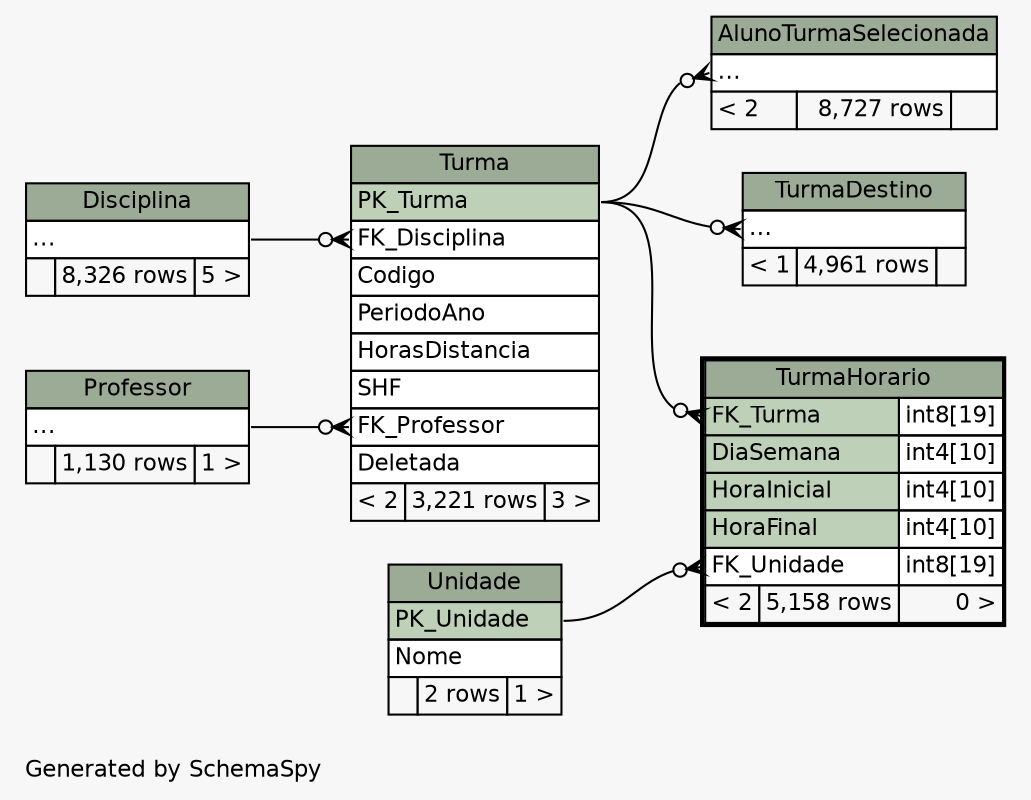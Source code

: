 // dot 2.36.0 on Linux 3.13.0-24-generic
// SchemaSpy rev 590
digraph "twoDegreesRelationshipsDiagram" {
  graph [
    rankdir="RL"
    bgcolor="#f7f7f7"
    label="\nGenerated by SchemaSpy"
    labeljust="l"
    nodesep="0.18"
    ranksep="0.46"
    fontname="Helvetica"
    fontsize="11"
  ];
  node [
    fontname="Helvetica"
    fontsize="11"
    shape="plaintext"
  ];
  edge [
    arrowsize="0.8"
  ];
  "AlunoTurmaSelecionada":"elipses":w -> "Turma":"PK_Turma":e [arrowhead=none dir=back arrowtail=crowodot];
  "Turma":"FK_Disciplina":w -> "Disciplina":"elipses":e [arrowhead=none dir=back arrowtail=crowodot];
  "Turma":"FK_Professor":w -> "Professor":"elipses":e [arrowhead=none dir=back arrowtail=crowodot];
  "TurmaDestino":"elipses":w -> "Turma":"PK_Turma":e [arrowhead=none dir=back arrowtail=crowodot];
  "TurmaHorario":"FK_Turma":w -> "Turma":"PK_Turma":e [arrowhead=none dir=back arrowtail=crowodot];
  "TurmaHorario":"FK_Unidade":w -> "Unidade":"PK_Unidade":e [arrowhead=none dir=back arrowtail=crowodot];
  "AlunoTurmaSelecionada" [
    label=<
    <TABLE BORDER="0" CELLBORDER="1" CELLSPACING="0" BGCOLOR="#ffffff">
      <TR><TD COLSPAN="3" BGCOLOR="#9bab96" ALIGN="CENTER">AlunoTurmaSelecionada</TD></TR>
      <TR><TD PORT="elipses" COLSPAN="3" ALIGN="LEFT">...</TD></TR>
      <TR><TD ALIGN="LEFT" BGCOLOR="#f7f7f7">&lt; 2</TD><TD ALIGN="RIGHT" BGCOLOR="#f7f7f7">8,727 rows</TD><TD ALIGN="RIGHT" BGCOLOR="#f7f7f7">  </TD></TR>
    </TABLE>>
    URL="AlunoTurmaSelecionada.html"
    tooltip="AlunoTurmaSelecionada"
  ];
  "Disciplina" [
    label=<
    <TABLE BORDER="0" CELLBORDER="1" CELLSPACING="0" BGCOLOR="#ffffff">
      <TR><TD COLSPAN="3" BGCOLOR="#9bab96" ALIGN="CENTER">Disciplina</TD></TR>
      <TR><TD PORT="elipses" COLSPAN="3" ALIGN="LEFT">...</TD></TR>
      <TR><TD ALIGN="LEFT" BGCOLOR="#f7f7f7">  </TD><TD ALIGN="RIGHT" BGCOLOR="#f7f7f7">8,326 rows</TD><TD ALIGN="RIGHT" BGCOLOR="#f7f7f7">5 &gt;</TD></TR>
    </TABLE>>
    URL="Disciplina.html"
    tooltip="Disciplina"
  ];
  "Professor" [
    label=<
    <TABLE BORDER="0" CELLBORDER="1" CELLSPACING="0" BGCOLOR="#ffffff">
      <TR><TD COLSPAN="3" BGCOLOR="#9bab96" ALIGN="CENTER">Professor</TD></TR>
      <TR><TD PORT="elipses" COLSPAN="3" ALIGN="LEFT">...</TD></TR>
      <TR><TD ALIGN="LEFT" BGCOLOR="#f7f7f7">  </TD><TD ALIGN="RIGHT" BGCOLOR="#f7f7f7">1,130 rows</TD><TD ALIGN="RIGHT" BGCOLOR="#f7f7f7">1 &gt;</TD></TR>
    </TABLE>>
    URL="Professor.html"
    tooltip="Professor"
  ];
  "Turma" [
    label=<
    <TABLE BORDER="0" CELLBORDER="1" CELLSPACING="0" BGCOLOR="#ffffff">
      <TR><TD COLSPAN="3" BGCOLOR="#9bab96" ALIGN="CENTER">Turma</TD></TR>
      <TR><TD PORT="PK_Turma" COLSPAN="3" BGCOLOR="#bed1b8" ALIGN="LEFT">PK_Turma</TD></TR>
      <TR><TD PORT="FK_Disciplina" COLSPAN="3" ALIGN="LEFT">FK_Disciplina</TD></TR>
      <TR><TD PORT="Codigo" COLSPAN="3" ALIGN="LEFT">Codigo</TD></TR>
      <TR><TD PORT="PeriodoAno" COLSPAN="3" ALIGN="LEFT">PeriodoAno</TD></TR>
      <TR><TD PORT="HorasDistancia" COLSPAN="3" ALIGN="LEFT">HorasDistancia</TD></TR>
      <TR><TD PORT="SHF" COLSPAN="3" ALIGN="LEFT">SHF</TD></TR>
      <TR><TD PORT="FK_Professor" COLSPAN="3" ALIGN="LEFT">FK_Professor</TD></TR>
      <TR><TD PORT="Deletada" COLSPAN="3" ALIGN="LEFT">Deletada</TD></TR>
      <TR><TD ALIGN="LEFT" BGCOLOR="#f7f7f7">&lt; 2</TD><TD ALIGN="RIGHT" BGCOLOR="#f7f7f7">3,221 rows</TD><TD ALIGN="RIGHT" BGCOLOR="#f7f7f7">3 &gt;</TD></TR>
    </TABLE>>
    URL="Turma.html"
    tooltip="Turma"
  ];
  "TurmaDestino" [
    label=<
    <TABLE BORDER="0" CELLBORDER="1" CELLSPACING="0" BGCOLOR="#ffffff">
      <TR><TD COLSPAN="3" BGCOLOR="#9bab96" ALIGN="CENTER">TurmaDestino</TD></TR>
      <TR><TD PORT="elipses" COLSPAN="3" ALIGN="LEFT">...</TD></TR>
      <TR><TD ALIGN="LEFT" BGCOLOR="#f7f7f7">&lt; 1</TD><TD ALIGN="RIGHT" BGCOLOR="#f7f7f7">4,961 rows</TD><TD ALIGN="RIGHT" BGCOLOR="#f7f7f7">  </TD></TR>
    </TABLE>>
    URL="TurmaDestino.html"
    tooltip="TurmaDestino"
  ];
  "TurmaHorario" [
    label=<
    <TABLE BORDER="2" CELLBORDER="1" CELLSPACING="0" BGCOLOR="#ffffff">
      <TR><TD COLSPAN="3" BGCOLOR="#9bab96" ALIGN="CENTER">TurmaHorario</TD></TR>
      <TR><TD PORT="FK_Turma" COLSPAN="2" BGCOLOR="#bed1b8" ALIGN="LEFT">FK_Turma</TD><TD PORT="FK_Turma.type" ALIGN="LEFT">int8[19]</TD></TR>
      <TR><TD PORT="DiaSemana" COLSPAN="2" BGCOLOR="#bed1b8" ALIGN="LEFT">DiaSemana</TD><TD PORT="DiaSemana.type" ALIGN="LEFT">int4[10]</TD></TR>
      <TR><TD PORT="HoraInicial" COLSPAN="2" BGCOLOR="#bed1b8" ALIGN="LEFT">HoraInicial</TD><TD PORT="HoraInicial.type" ALIGN="LEFT">int4[10]</TD></TR>
      <TR><TD PORT="HoraFinal" COLSPAN="2" BGCOLOR="#bed1b8" ALIGN="LEFT">HoraFinal</TD><TD PORT="HoraFinal.type" ALIGN="LEFT">int4[10]</TD></TR>
      <TR><TD PORT="FK_Unidade" COLSPAN="2" ALIGN="LEFT">FK_Unidade</TD><TD PORT="FK_Unidade.type" ALIGN="LEFT">int8[19]</TD></TR>
      <TR><TD ALIGN="LEFT" BGCOLOR="#f7f7f7">&lt; 2</TD><TD ALIGN="RIGHT" BGCOLOR="#f7f7f7">5,158 rows</TD><TD ALIGN="RIGHT" BGCOLOR="#f7f7f7">0 &gt;</TD></TR>
    </TABLE>>
    URL="TurmaHorario.html"
    tooltip="TurmaHorario"
  ];
  "Unidade" [
    label=<
    <TABLE BORDER="0" CELLBORDER="1" CELLSPACING="0" BGCOLOR="#ffffff">
      <TR><TD COLSPAN="3" BGCOLOR="#9bab96" ALIGN="CENTER">Unidade</TD></TR>
      <TR><TD PORT="PK_Unidade" COLSPAN="3" BGCOLOR="#bed1b8" ALIGN="LEFT">PK_Unidade</TD></TR>
      <TR><TD PORT="Nome" COLSPAN="3" ALIGN="LEFT">Nome</TD></TR>
      <TR><TD ALIGN="LEFT" BGCOLOR="#f7f7f7">  </TD><TD ALIGN="RIGHT" BGCOLOR="#f7f7f7">2 rows</TD><TD ALIGN="RIGHT" BGCOLOR="#f7f7f7">1 &gt;</TD></TR>
    </TABLE>>
    URL="Unidade.html"
    tooltip="Unidade"
  ];
}

